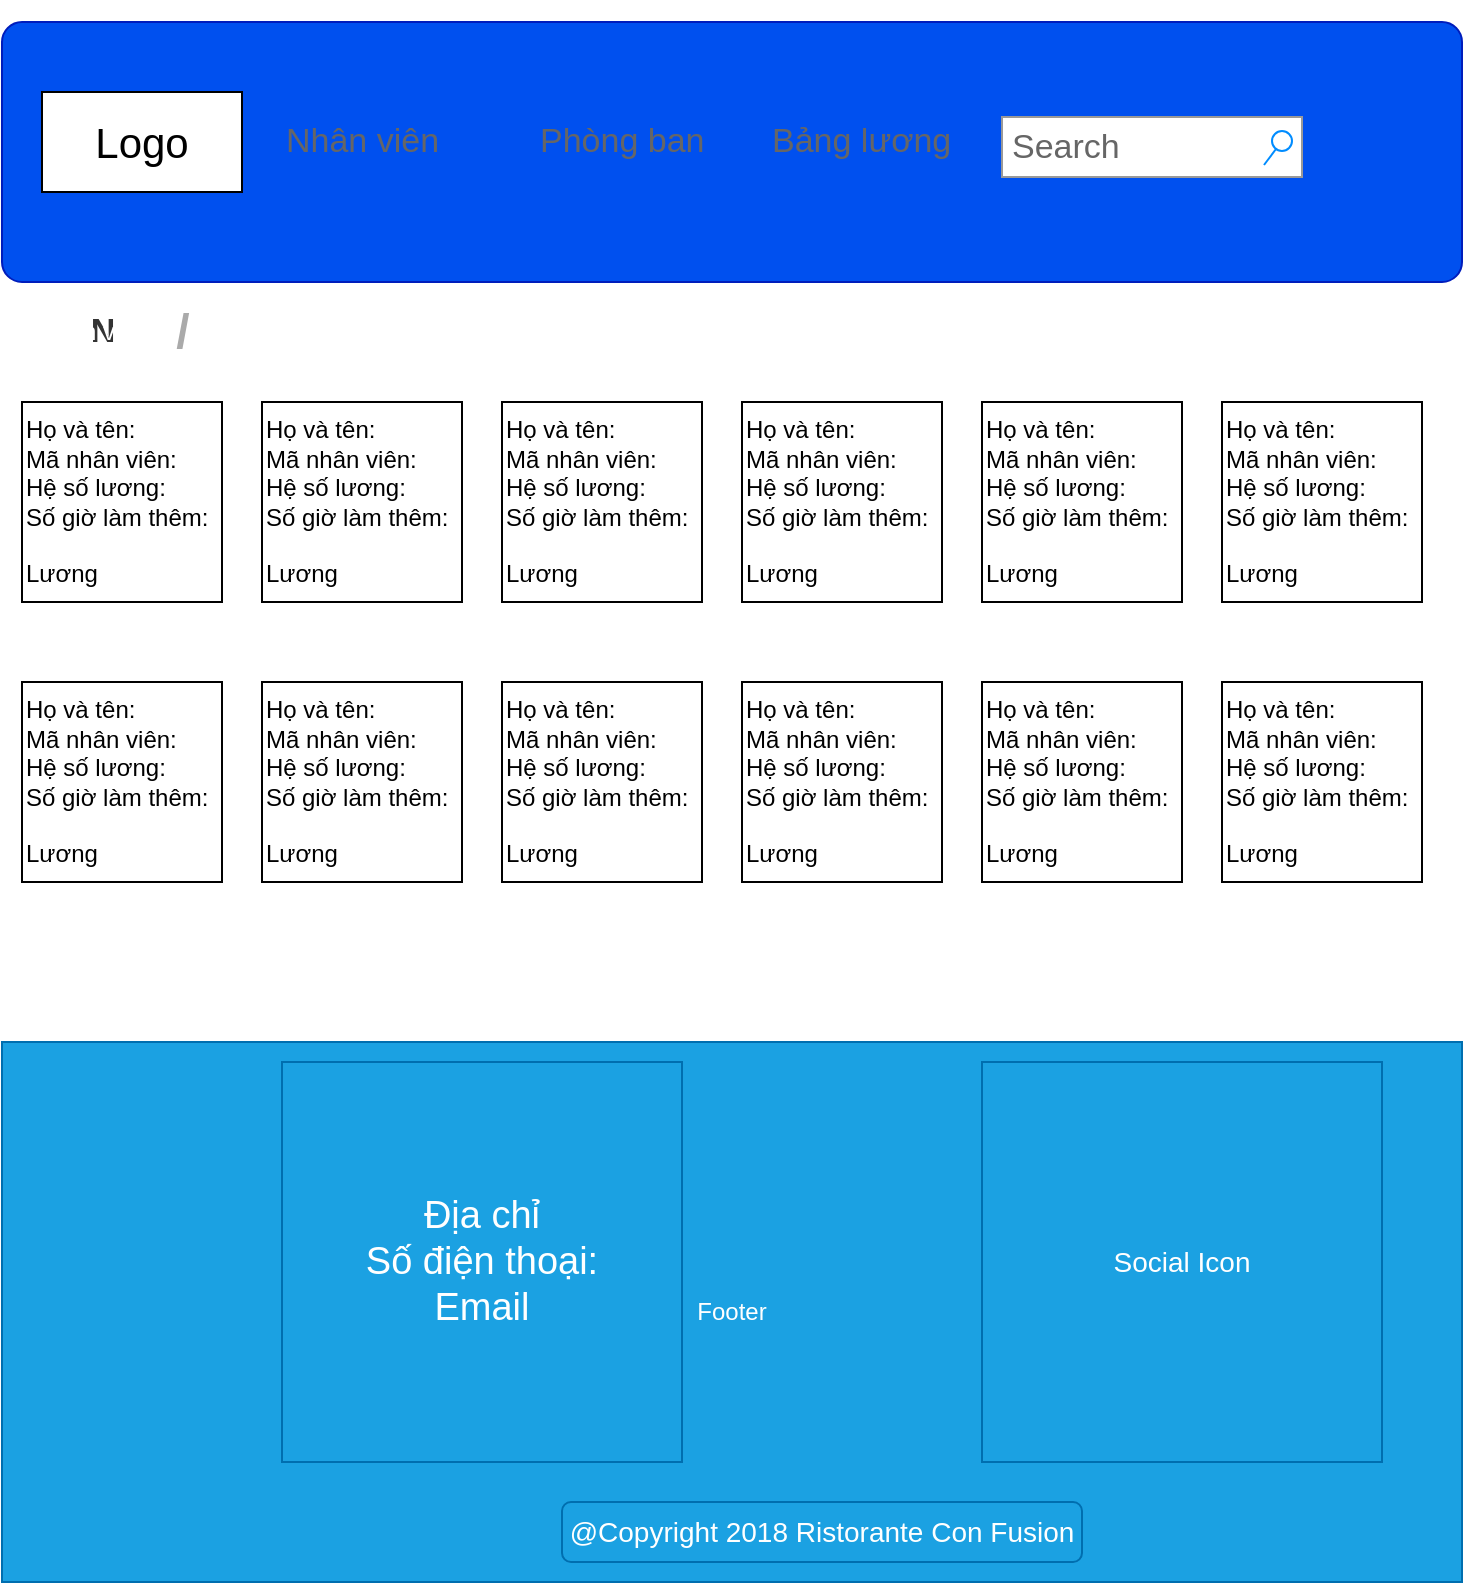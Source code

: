 <mxfile>
    <diagram id="PWOgwB6UHjodcjJj7L6B" name="Page-1">
        <mxGraphModel dx="650" dy="1401" grid="1" gridSize="10" guides="1" tooltips="1" connect="1" arrows="1" fold="1" page="1" pageScale="1" pageWidth="850" pageHeight="1100" math="0" shadow="0">
            <root>
                <mxCell id="0"/>
                <mxCell id="1" parent="0"/>
                <mxCell id="7" value="Họ và tên:&lt;br&gt;Mã nhân viên:&lt;br&gt;Hệ số lương:&lt;br&gt;Số giờ làm thêm:&lt;br&gt;&lt;br&gt;Lương" style="whiteSpace=wrap;html=1;aspect=fixed;align=left;" parent="1" vertex="1">
                    <mxGeometry x="40" y="160" width="100" height="100" as="geometry"/>
                </mxCell>
                <mxCell id="14" value="Footer" style="rounded=0;whiteSpace=wrap;html=1;fillColor=#1ba1e2;fontColor=#ffffff;strokeColor=#006EAF;" parent="1" vertex="1">
                    <mxGeometry x="30" y="480" width="730" height="270" as="geometry"/>
                </mxCell>
                <mxCell id="26" value="" style="shape=mxgraph.mockup.containers.marginRect;rectMarginTop=10;strokeColor=#001DBC;strokeWidth=1;dashed=0;rounded=1;arcSize=5;recursiveResize=0;fontSize=21;fillColor=#0050ef;fontColor=#ffffff;" parent="1" vertex="1">
                    <mxGeometry x="30" y="-40" width="730" height="140" as="geometry"/>
                </mxCell>
                <mxCell id="2" value="&lt;font style=&quot;font-size: 21px&quot;&gt;Logo&lt;/font&gt;" style="rounded=0;whiteSpace=wrap;html=1;strokeWidth=1;" parent="26" vertex="1">
                    <mxGeometry x="20" y="45" width="100" height="50" as="geometry"/>
                </mxCell>
                <mxCell id="19" value="" style="strokeWidth=1;shadow=0;align=center;html=1;shape=mxgraph.mockup.forms.rrect;rSize=0;strokeColor=none;fontSize=21;fillColor=none;fontColor=#ffffff;autosize=1;" parent="26" vertex="1">
                    <mxGeometry x="130" y="52.5" width="350" height="35" as="geometry"/>
                </mxCell>
                <mxCell id="20" value="Nhân viên" style="strokeColor=inherit;fillColor=inherit;gradientColor=inherit;strokeWidth=1;shadow=0;dashed=0;align=left;html=1;shape=mxgraph.mockup.forms.rrect;rSize=0;fontSize=17;fontColor=#666666;" parent="19" vertex="1">
                    <mxGeometry x="10" width="80" height="35" as="geometry"/>
                </mxCell>
                <mxCell id="21" value="Phòng ban" style="strokeColor=inherit;fillColor=inherit;gradientColor=inherit;strokeWidth=1;shadow=0;dashed=0;align=left;html=1;shape=mxgraph.mockup.forms.rrect;rSize=0;fontSize=17;fontColor=#666666;" parent="19" vertex="1">
                    <mxGeometry x="137.14" width="45.59" height="35" as="geometry"/>
                </mxCell>
                <mxCell id="22" value="Bảng lương" style="strokeColor=inherit;fillColor=inherit;gradientColor=inherit;strokeWidth=1;shadow=0;dashed=0;align=left;html=1;shape=mxgraph.mockup.forms.rrect;rSize=0;fontSize=17;fontColor=#666666;" parent="19" vertex="1">
                    <mxGeometry x="252.778" width="58.333" height="35" as="geometry"/>
                </mxCell>
                <mxCell id="24" value="" style="strokeColor=inherit;fillColor=inherit;gradientColor=inherit;strokeWidth=1;shadow=0;dashed=0;align=center;html=1;shape=mxgraph.mockup.forms.rrect;rSize=0;fontSize=17;fontColor=#666666;" parent="19" vertex="1">
                    <mxGeometry x="182.731" height="35" as="geometry"/>
                </mxCell>
                <mxCell id="16" value="Search" style="strokeWidth=1;shadow=0;dashed=0;align=center;html=1;shape=mxgraph.mockup.forms.searchBox;strokeColor=#999999;mainText=;strokeColor2=#008cff;fontColor=#666666;fontSize=17;align=left;spacingLeft=3;" parent="26" vertex="1">
                    <mxGeometry x="500" y="57.5" width="150" height="30" as="geometry"/>
                </mxCell>
                <mxCell id="35" value="N" style="strokeWidth=1;shadow=0;dashed=0;align=center;html=1;shape=mxgraph.mockup.navigation.anchor;fontSize=17;fontColor=#333333;fontStyle=1;fillColor=#f5f5f5;strokeColor=#666666;" vertex="1" parent="1">
                    <mxGeometry x="50" y="110" width="60" height="30" as="geometry"/>
                </mxCell>
                <mxCell id="36" value="/" style="strokeWidth=1;shadow=0;dashed=0;align=center;html=1;shape=mxgraph.mockup.navigation.anchor;fontSize=24;fontColor=#aaaaaa;fontStyle=1;" vertex="1" parent="1">
                    <mxGeometry x="110" y="110" width="20" height="30" as="geometry"/>
                </mxCell>
                <mxCell id="37" value="" style="strokeWidth=1;shadow=0;dashed=0;align=center;html=1;shape=mxgraph.mockup.navigation.anchor;fontSize=17;fontColor=#666666;fontStyle=1;" vertex="1" parent="1">
                    <mxGeometry x="130" y="110" width="60" height="30" as="geometry"/>
                </mxCell>
                <mxCell id="44" value="Nhân viên" style="text;html=1;align=center;verticalAlign=middle;resizable=0;points=[];autosize=1;strokeColor=none;fillColor=none;fontColor=#FFFFFF;" vertex="1" parent="1">
                    <mxGeometry x="40" y="115" width="70" height="20" as="geometry"/>
                </mxCell>
                <mxCell id="45" value="Bảng lương" style="text;html=1;align=center;verticalAlign=middle;resizable=0;points=[];autosize=1;strokeColor=none;fillColor=none;fontColor=#FFFFFF;" vertex="1" parent="1">
                    <mxGeometry x="120" y="115" width="80" height="20" as="geometry"/>
                </mxCell>
                <mxCell id="53" value="Họ và tên:&lt;br&gt;Mã nhân viên:&lt;br&gt;Hệ số lương:&lt;br&gt;Số giờ làm thêm:&lt;br&gt;&lt;br&gt;Lương" style="whiteSpace=wrap;html=1;aspect=fixed;align=left;" vertex="1" parent="1">
                    <mxGeometry x="160" y="160" width="100" height="100" as="geometry"/>
                </mxCell>
                <mxCell id="54" value="Họ và tên:&lt;br&gt;Mã nhân viên:&lt;br&gt;Hệ số lương:&lt;br&gt;Số giờ làm thêm:&lt;br&gt;&lt;br&gt;Lương" style="whiteSpace=wrap;html=1;aspect=fixed;align=left;" vertex="1" parent="1">
                    <mxGeometry x="280" y="160" width="100" height="100" as="geometry"/>
                </mxCell>
                <mxCell id="55" value="Họ và tên:&lt;br&gt;Mã nhân viên:&lt;br&gt;Hệ số lương:&lt;br&gt;Số giờ làm thêm:&lt;br&gt;&lt;br&gt;Lương" style="whiteSpace=wrap;html=1;aspect=fixed;align=left;" vertex="1" parent="1">
                    <mxGeometry x="400" y="160" width="100" height="100" as="geometry"/>
                </mxCell>
                <mxCell id="56" value="Họ và tên:&lt;br&gt;Mã nhân viên:&lt;br&gt;Hệ số lương:&lt;br&gt;Số giờ làm thêm:&lt;br&gt;&lt;br&gt;Lương" style="whiteSpace=wrap;html=1;aspect=fixed;align=left;" vertex="1" parent="1">
                    <mxGeometry x="520" y="160" width="100" height="100" as="geometry"/>
                </mxCell>
                <mxCell id="57" value="Họ và tên:&lt;br&gt;Mã nhân viên:&lt;br&gt;Hệ số lương:&lt;br&gt;Số giờ làm thêm:&lt;br&gt;&lt;br&gt;Lương" style="whiteSpace=wrap;html=1;aspect=fixed;align=left;" vertex="1" parent="1">
                    <mxGeometry x="640" y="160" width="100" height="100" as="geometry"/>
                </mxCell>
                <mxCell id="60" value="Social Icon" style="whiteSpace=wrap;html=1;aspect=fixed;fontSize=14;fontColor=#ffffff;fillColor=#1ba1e2;strokeColor=#006EAF;" vertex="1" parent="1">
                    <mxGeometry x="520" y="490" width="200" height="200" as="geometry"/>
                </mxCell>
                <mxCell id="62" value="@Copyright 2018 Ristorante Con Fusion" style="rounded=1;whiteSpace=wrap;html=1;fontSize=14;fontColor=#ffffff;fillColor=#1ba1e2;strokeColor=#006EAF;" vertex="1" parent="1">
                    <mxGeometry x="310" y="710" width="260" height="30" as="geometry"/>
                </mxCell>
                <mxCell id="63" value="&lt;font style=&quot;font-size: 19px&quot;&gt;Địa chỉ&lt;br&gt;Số điện thoại:&lt;br&gt;Email&lt;br&gt;&lt;/font&gt;" style="whiteSpace=wrap;html=1;aspect=fixed;fontSize=14;fontColor=#ffffff;align=center;fillColor=#1ba1e2;strokeColor=#006EAF;" vertex="1" parent="1">
                    <mxGeometry x="170" y="490" width="200" height="200" as="geometry"/>
                </mxCell>
                <mxCell id="64" value="Họ và tên:&lt;br&gt;Mã nhân viên:&lt;br&gt;Hệ số lương:&lt;br&gt;Số giờ làm thêm:&lt;br&gt;&lt;br&gt;Lương" style="whiteSpace=wrap;html=1;aspect=fixed;align=left;" vertex="1" parent="1">
                    <mxGeometry x="40" y="300" width="100" height="100" as="geometry"/>
                </mxCell>
                <mxCell id="65" value="Họ và tên:&lt;br&gt;Mã nhân viên:&lt;br&gt;Hệ số lương:&lt;br&gt;Số giờ làm thêm:&lt;br&gt;&lt;br&gt;Lương" style="whiteSpace=wrap;html=1;aspect=fixed;align=left;" vertex="1" parent="1">
                    <mxGeometry x="160" y="300" width="100" height="100" as="geometry"/>
                </mxCell>
                <mxCell id="66" value="Họ và tên:&lt;br&gt;Mã nhân viên:&lt;br&gt;Hệ số lương:&lt;br&gt;Số giờ làm thêm:&lt;br&gt;&lt;br&gt;Lương" style="whiteSpace=wrap;html=1;aspect=fixed;align=left;" vertex="1" parent="1">
                    <mxGeometry x="280" y="300" width="100" height="100" as="geometry"/>
                </mxCell>
                <mxCell id="67" value="Họ và tên:&lt;br&gt;Mã nhân viên:&lt;br&gt;Hệ số lương:&lt;br&gt;Số giờ làm thêm:&lt;br&gt;&lt;br&gt;Lương" style="whiteSpace=wrap;html=1;aspect=fixed;align=left;" vertex="1" parent="1">
                    <mxGeometry x="400" y="300" width="100" height="100" as="geometry"/>
                </mxCell>
                <mxCell id="68" value="Họ và tên:&lt;br&gt;Mã nhân viên:&lt;br&gt;Hệ số lương:&lt;br&gt;Số giờ làm thêm:&lt;br&gt;&lt;br&gt;Lương" style="whiteSpace=wrap;html=1;aspect=fixed;align=left;" vertex="1" parent="1">
                    <mxGeometry x="520" y="300" width="100" height="100" as="geometry"/>
                </mxCell>
                <mxCell id="69" value="Họ và tên:&lt;br&gt;Mã nhân viên:&lt;br&gt;Hệ số lương:&lt;br&gt;Số giờ làm thêm:&lt;br&gt;&lt;br&gt;Lương" style="whiteSpace=wrap;html=1;aspect=fixed;align=left;" vertex="1" parent="1">
                    <mxGeometry x="640" y="300" width="100" height="100" as="geometry"/>
                </mxCell>
            </root>
        </mxGraphModel>
    </diagram>
</mxfile>